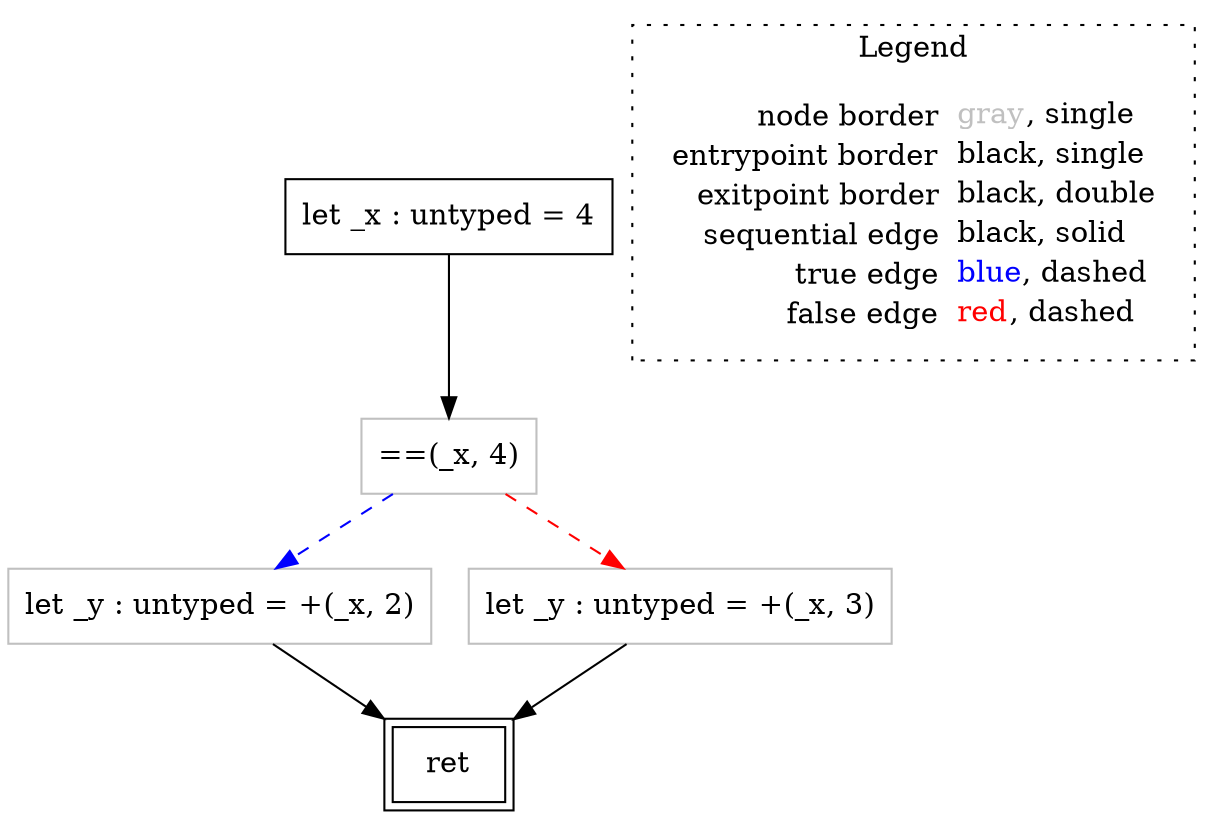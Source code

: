 digraph {
	"node0" [shape="rect",color="black",label=<let _x : untyped = 4>];
	"node1" [shape="rect",color="black",peripheries="2",label=<ret>];
	"node2" [shape="rect",color="gray",label=<==(_x, 4)>];
	"node3" [shape="rect",color="gray",label=<let _y : untyped = +(_x, 2)>];
	"node4" [shape="rect",color="gray",label=<let _y : untyped = +(_x, 3)>];
	"node0" -> "node2" [color="black"];
	"node2" -> "node4" [color="red",style="dashed"];
	"node2" -> "node3" [color="blue",style="dashed"];
	"node3" -> "node1" [color="black"];
	"node4" -> "node1" [color="black"];
subgraph cluster_legend {
	label="Legend";
	style=dotted;
	node [shape=plaintext];
	"legend" [label=<<table border="0" cellpadding="2" cellspacing="0" cellborder="0"><tr><td align="right">node border&nbsp;</td><td align="left"><font color="gray">gray</font>, single</td></tr><tr><td align="right">entrypoint border&nbsp;</td><td align="left"><font color="black">black</font>, single</td></tr><tr><td align="right">exitpoint border&nbsp;</td><td align="left"><font color="black">black</font>, double</td></tr><tr><td align="right">sequential edge&nbsp;</td><td align="left"><font color="black">black</font>, solid</td></tr><tr><td align="right">true edge&nbsp;</td><td align="left"><font color="blue">blue</font>, dashed</td></tr><tr><td align="right">false edge&nbsp;</td><td align="left"><font color="red">red</font>, dashed</td></tr></table>>];
}

}
